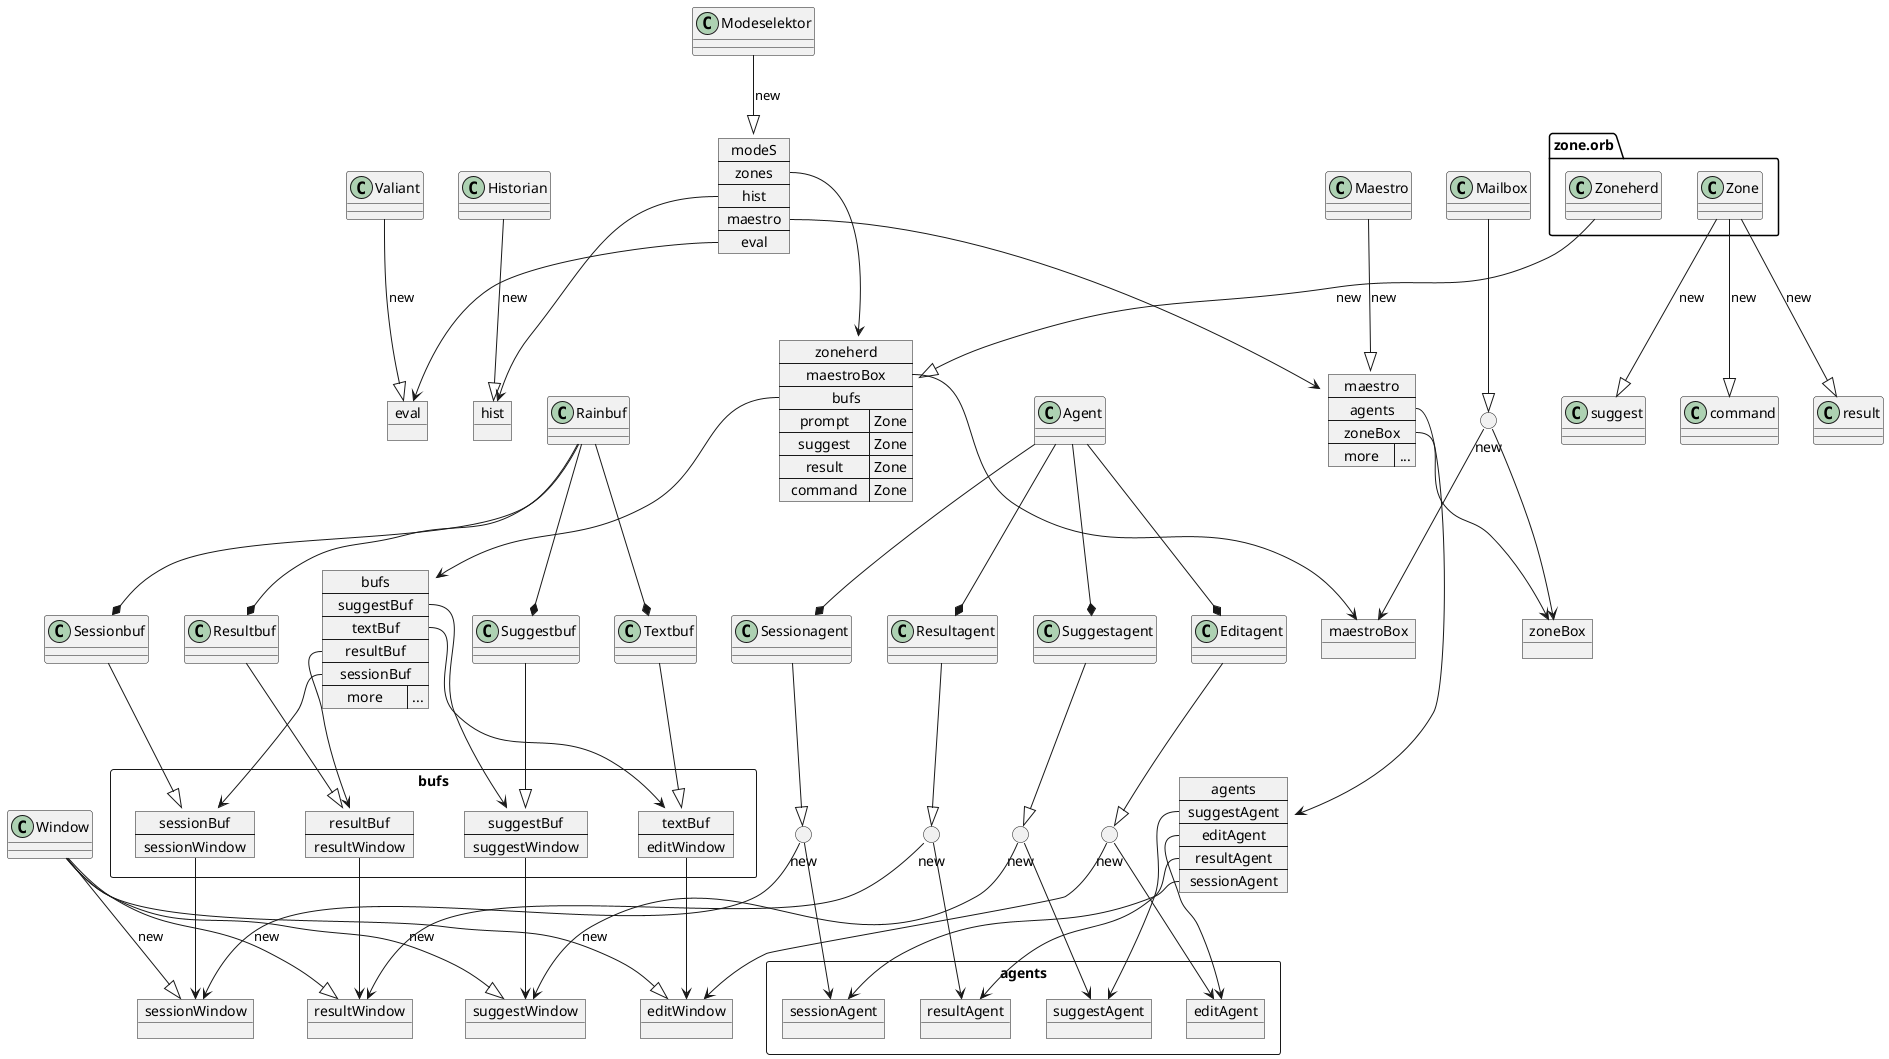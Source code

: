 
@startuml
class Modeselektor
class Historian
package "zone.orb" as zone_orb <<Folder>> {
   class Zoneherd
   class Zone
}
class Valiant
class Maestro

class Agent
class Editagent
class Sessionagent
class Suggestagent
class Resultagent

Agent --* Editagent
Agent --* Sessionagent
Agent --* Suggestagent
Agent --* Resultagent


class Window
class Mailbox

class Rainbuf
class Textbuf
class Resultbuf
class Suggestbuf
class Sessionbuf

Rainbuf --* Textbuf
Rainbuf --* Resultbuf
Rainbuf --* Suggestbuf
Rainbuf --* Sessionbuf

object hist
object eval

object suggestWindow
object editWindow
object resultWindow
object sessionWindow

rectangle "bufs" as BUF {
   map suggestBuf {
      suggestWindow *--> suggestWindow
   }

   map textBuf {
      editWindow *--> editWindow
   }

   map resultBuf {
      resultWindow *--> resultWindow
   }

   map sessionBuf {
      sessionWindow *--> sessionWindow
   }
}

map bufs {
   suggestBuf *--> BUF.suggestBuf
   textBuf *--> BUF.textBuf
   resultBuf *--> BUF.resultBuf
   sessionBuf *--> BUF.sessionBuf
   more => ...
}

object zoneBox
object maestroBox

map zoneherd {
    maestroBox *--> maestroBox

    bufs *--> bufs
    prompt   => Zone
    suggest => Zone
    result  => Zone
    command => Zone
}

rectangle "agents" as AG {
object suggestAgent
object editAgent
object resultAgent
object sessionAgent
}


map agents {
   suggestAgent *--> AG.suggestAgent
   editAgent *--> AG.editAgent
   resultAgent *--> AG.resultAgent
   sessionAgent *--> AG.sessionAgent
}

map maestro {
   agents *--> agents
   zoneBox *--> zoneBox
   more => ...
}

map modeS {
   zones *--> zoneherd
   hist  *--> hist
   maestro *--> maestro
   eval    *--> eval
}

circle "new" as newSuggestAgent
circle "new" as newEditAgent
circle "new" as newResultAgent
circle "new" as newSessionAgent

circle "new" as newZoneMailbox

Modeselektor --|> modeS : new
Zoneherd --|> zoneherd : new
Zone --|> suggest : new
Zone --|> command : new
Zone --|> result  : new
Historian --|> hist : new
Valiant --|> eval : new
Maestro --|> maestro : new

Suggestagent --|> newSuggestAgent
Editagent --|> newEditAgent
Resultagent --|> newResultAgent
Sessionagent --|> newSessionAgent
Window --|> suggestWindow : new
Window --|> editWindow : new
Window --|> resultWindow : new
Window --|> sessionWindow : new
newSuggestAgent --> suggestAgent
newSuggestAgent --> suggestWindow
newEditAgent --> editAgent
newEditAgent --> editWindow
newResultAgent --> resultAgent
newResultAgent --> resultWindow
newSessionAgent --> sessionAgent
newSessionAgent --> sessionWindow

Suggestbuf --|> suggestBuf
Resultbuf --|> resultBuf
Textbuf --|> textBuf
Sessionbuf --|> sessionBuf

Mailbox --|> newZoneMailbox
newZoneMailbox --> zoneBox
newZoneMailbox --> maestroBox

@enduml
